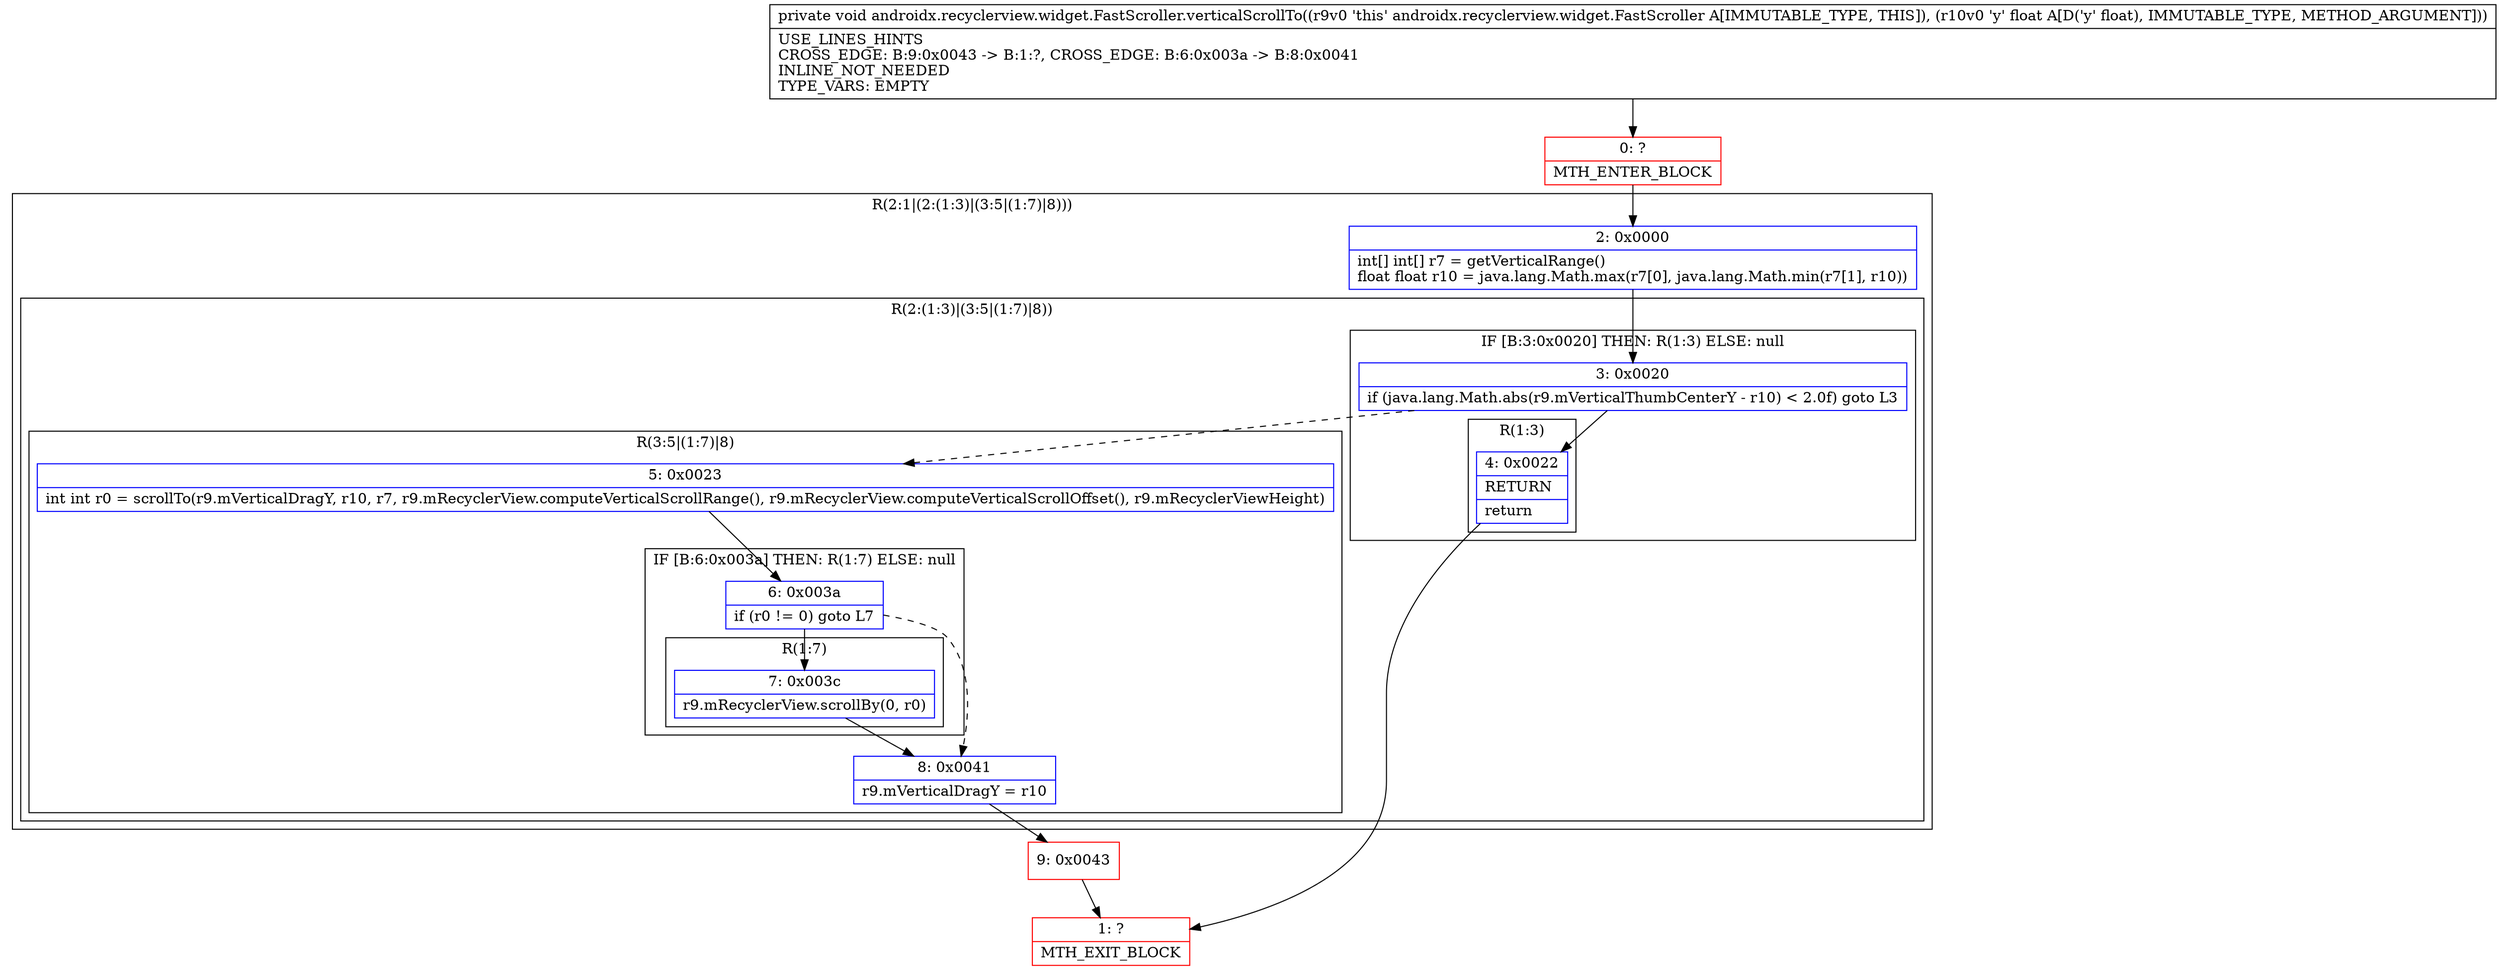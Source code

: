 digraph "CFG forandroidx.recyclerview.widget.FastScroller.verticalScrollTo(F)V" {
subgraph cluster_Region_1670804849 {
label = "R(2:1|(2:(1:3)|(3:5|(1:7)|8)))";
node [shape=record,color=blue];
Node_2 [shape=record,label="{2\:\ 0x0000|int[] int[] r7 = getVerticalRange()\lfloat float r10 = java.lang.Math.max(r7[0], java.lang.Math.min(r7[1], r10))\l}"];
subgraph cluster_Region_1923352784 {
label = "R(2:(1:3)|(3:5|(1:7)|8))";
node [shape=record,color=blue];
subgraph cluster_IfRegion_59208055 {
label = "IF [B:3:0x0020] THEN: R(1:3) ELSE: null";
node [shape=record,color=blue];
Node_3 [shape=record,label="{3\:\ 0x0020|if (java.lang.Math.abs(r9.mVerticalThumbCenterY \- r10) \< 2.0f) goto L3\l}"];
subgraph cluster_Region_944057413 {
label = "R(1:3)";
node [shape=record,color=blue];
Node_4 [shape=record,label="{4\:\ 0x0022|RETURN\l|return\l}"];
}
}
subgraph cluster_Region_1533116886 {
label = "R(3:5|(1:7)|8)";
node [shape=record,color=blue];
Node_5 [shape=record,label="{5\:\ 0x0023|int int r0 = scrollTo(r9.mVerticalDragY, r10, r7, r9.mRecyclerView.computeVerticalScrollRange(), r9.mRecyclerView.computeVerticalScrollOffset(), r9.mRecyclerViewHeight)\l}"];
subgraph cluster_IfRegion_1004035853 {
label = "IF [B:6:0x003a] THEN: R(1:7) ELSE: null";
node [shape=record,color=blue];
Node_6 [shape=record,label="{6\:\ 0x003a|if (r0 != 0) goto L7\l}"];
subgraph cluster_Region_1798674682 {
label = "R(1:7)";
node [shape=record,color=blue];
Node_7 [shape=record,label="{7\:\ 0x003c|r9.mRecyclerView.scrollBy(0, r0)\l}"];
}
}
Node_8 [shape=record,label="{8\:\ 0x0041|r9.mVerticalDragY = r10\l}"];
}
}
}
Node_0 [shape=record,color=red,label="{0\:\ ?|MTH_ENTER_BLOCK\l}"];
Node_1 [shape=record,color=red,label="{1\:\ ?|MTH_EXIT_BLOCK\l}"];
Node_9 [shape=record,color=red,label="{9\:\ 0x0043}"];
MethodNode[shape=record,label="{private void androidx.recyclerview.widget.FastScroller.verticalScrollTo((r9v0 'this' androidx.recyclerview.widget.FastScroller A[IMMUTABLE_TYPE, THIS]), (r10v0 'y' float A[D('y' float), IMMUTABLE_TYPE, METHOD_ARGUMENT]))  | USE_LINES_HINTS\lCROSS_EDGE: B:9:0x0043 \-\> B:1:?, CROSS_EDGE: B:6:0x003a \-\> B:8:0x0041\lINLINE_NOT_NEEDED\lTYPE_VARS: EMPTY\l}"];
MethodNode -> Node_0;Node_2 -> Node_3;
Node_3 -> Node_4;
Node_3 -> Node_5[style=dashed];
Node_4 -> Node_1;
Node_5 -> Node_6;
Node_6 -> Node_7;
Node_6 -> Node_8[style=dashed];
Node_7 -> Node_8;
Node_8 -> Node_9;
Node_0 -> Node_2;
Node_9 -> Node_1;
}

